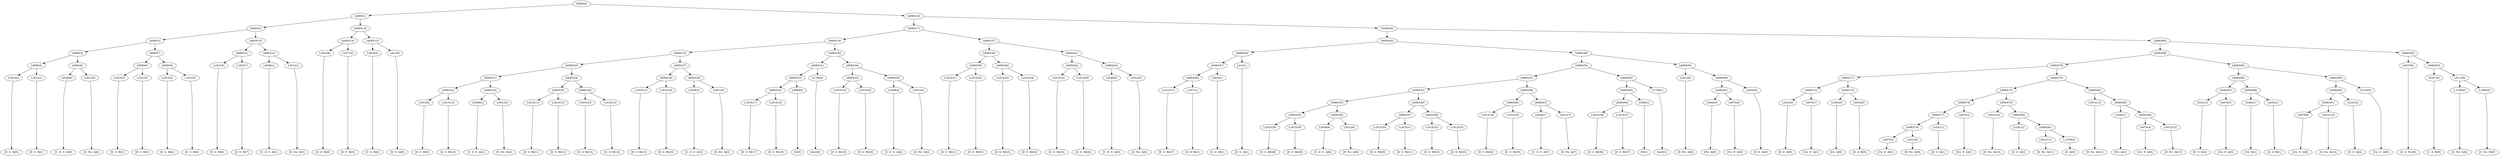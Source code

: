 digraph sample{
"L1815(0)"->"[D  G  B](0)"
"L1815(1)"->"[D  G  B](1)"
"L6083(5)"->"L1815(0)"
"L6083(5)"->"L1815(1)"
"L4546(0)"->"[C  D  G  A](0)"
"L3012(0)"->"[D  Fis  A](0)"
"L6083(6)"->"L4546(0)"
"L6083(6)"->"L3012(0)"
"L6083(4)"->"L6083(5)"
"L6083(4)"->"L6083(6)"
"L1815(2)"->"[D  G  B](2)"
"L1815(3)"->"[D  G  B](3)"
"L6083(8)"->"L1815(2)"
"L6083(8)"->"L1815(3)"
"L1815(4)"->"[D  G  B](4)"
"L1815(5)"->"[D  G  B](5)"
"L6083(9)"->"L1815(4)"
"L6083(9)"->"L1815(5)"
"L6083(7)"->"L6083(8)"
"L6083(7)"->"L6083(9)"
"L6083(3)"->"L6083(4)"
"L6083(3)"->"L6083(7)"
"L1815(6)"->"[D  G  B](6)"
"L1815(7)"->"[D  G  B](7)"
"L6083(11)"->"L1815(6)"
"L6083(11)"->"L1815(7)"
"L4546(1)"->"[C  D  G  A](1)"
"L3012(1)"->"[D  Fis  A](1)"
"L6083(12)"->"L4546(1)"
"L6083(12)"->"L3012(1)"
"L6083(10)"->"L6083(11)"
"L6083(10)"->"L6083(12)"
"L6083(2)"->"L6083(3)"
"L6083(2)"->"L6083(10)"
"L1815(8)"->"[D  G  B](8)"
"L1971(0)"->"[D  E  B](0)"
"L6083(14)"->"L1815(8)"
"L6083(14)"->"L1971(0)"
"L3634(0)"->"[C  G  B](0)"
"L413(0)"->"[D  G  A](0)"
"L6083(15)"->"L3634(0)"
"L6083(15)"->"L413(0)"
"L6083(13)"->"L6083(14)"
"L6083(13)"->"L6083(15)"
"L6083(1)"->"L6083(2)"
"L6083(1)"->"L6083(13)"
"L1815(9)"->"[D  G  B](9)"
"L1815(10)"->"[D  G  B](10)"
"L6083(22)"->"L1815(9)"
"L6083(22)"->"L1815(10)"
"L4546(2)"->"[C  D  G  A](2)"
"L3012(2)"->"[D  Fis  A](2)"
"L6083(23)"->"L4546(2)"
"L6083(23)"->"L3012(2)"
"L6083(21)"->"L6083(22)"
"L6083(21)"->"L6083(23)"
"L1815(11)"->"[D  G  B](11)"
"L1815(12)"->"[D  G  B](12)"
"L6083(25)"->"L1815(11)"
"L6083(25)"->"L1815(12)"
"L1815(13)"->"[D  G  B](13)"
"L1815(14)"->"[D  G  B](14)"
"L6083(26)"->"L1815(13)"
"L6083(26)"->"L1815(14)"
"L6083(24)"->"L6083(25)"
"L6083(24)"->"L6083(26)"
"L6083(20)"->"L6083(21)"
"L6083(20)"->"L6083(24)"
"L1815(15)"->"[D  G  B](15)"
"L1815(16)"->"[D  G  B](16)"
"L6083(28)"->"L1815(15)"
"L6083(28)"->"L1815(16)"
"L4546(3)"->"[C  D  G  A](3)"
"L3012(3)"->"[D  Fis  A](3)"
"L6083(29)"->"L4546(3)"
"L6083(29)"->"L3012(3)"
"L6083(27)"->"L6083(28)"
"L6083(27)"->"L6083(29)"
"L6083(19)"->"L6083(20)"
"L6083(19)"->"L6083(27)"
"L1815(17)"->"[D  G  B](17)"
"L1815(18)"->"[D  G  B](18)"
"L6083(33)"->"L1815(17)"
"L6083(33)"->"L1815(18)"
"L3980(0)"->"[G](0)"
"L6083(32)"->"L6083(33)"
"L6083(32)"->"L3980(0)"
"L1758(0)"->"[rest](0)"
"L6083(31)"->"L6083(32)"
"L6083(31)"->"L1758(0)"
"L1815(19)"->"[D  G  B](19)"
"L1815(20)"->"[D  G  B](20)"
"L6083(35)"->"L1815(19)"
"L6083(35)"->"L1815(20)"
"L4546(4)"->"[C  D  G  A](4)"
"L3012(4)"->"[D  Fis  A](4)"
"L6083(36)"->"L4546(4)"
"L6083(36)"->"L3012(4)"
"L6083(34)"->"L6083(35)"
"L6083(34)"->"L6083(36)"
"L6083(30)"->"L6083(31)"
"L6083(30)"->"L6083(34)"
"L6083(18)"->"L6083(19)"
"L6083(18)"->"L6083(30)"
"L1815(21)"->"[D  G  B](21)"
"L1815(22)"->"[D  G  B](22)"
"L6083(39)"->"L1815(21)"
"L6083(39)"->"L1815(22)"
"L1815(23)"->"[D  G  B](23)"
"L1815(24)"->"[D  G  B](24)"
"L6083(40)"->"L1815(23)"
"L6083(40)"->"L1815(24)"
"L6083(38)"->"L6083(39)"
"L6083(38)"->"L6083(40)"
"L1815(25)"->"[D  G  B](25)"
"L1815(26)"->"[D  G  B](26)"
"L6083(42)"->"L1815(25)"
"L6083(42)"->"L1815(26)"
"L4546(5)"->"[C  D  G  A](5)"
"L3012(5)"->"[D  Fis  A](5)"
"L6083(43)"->"L4546(5)"
"L6083(43)"->"L3012(5)"
"L6083(41)"->"L6083(42)"
"L6083(41)"->"L6083(43)"
"L6083(37)"->"L6083(38)"
"L6083(37)"->"L6083(41)"
"L6083(17)"->"L6083(18)"
"L6083(17)"->"L6083(37)"
"L1815(27)"->"[D  G  B](27)"
"L1971(1)"->"[D  E  B](1)"
"L6083(48)"->"L1815(27)"
"L6083(48)"->"L1971(1)"
"L3634(1)"->"[C  G  B](1)"
"L6083(47)"->"L6083(48)"
"L6083(47)"->"L3634(1)"
"L413(1)"->"[D  G  A](1)"
"L6083(46)"->"L6083(47)"
"L6083(46)"->"L413(1)"
"L1815(28)"->"[D  G  B](28)"
"L1815(29)"->"[D  G  B](29)"
"L6083(54)"->"L1815(28)"
"L6083(54)"->"L1815(29)"
"L4546(6)"->"[C  D  G  A](6)"
"L3012(6)"->"[D  Fis  A](6)"
"L6083(55)"->"L4546(6)"
"L6083(55)"->"L3012(6)"
"L6083(53)"->"L6083(54)"
"L6083(53)"->"L6083(55)"
"L1815(30)"->"[D  G  B](30)"
"L1815(31)"->"[D  G  B](31)"
"L6083(57)"->"L1815(30)"
"L6083(57)"->"L1815(31)"
"L1815(32)"->"[D  G  B](32)"
"L1815(33)"->"[D  G  B](33)"
"L6083(58)"->"L1815(32)"
"L6083(58)"->"L1815(33)"
"L6083(56)"->"L6083(57)"
"L6083(56)"->"L6083(58)"
"L6083(52)"->"L6083(53)"
"L6083(52)"->"L6083(56)"
"L1815(34)"->"[D  G  B](34)"
"L1815(35)"->"[D  G  B](35)"
"L6083(60)"->"L1815(34)"
"L6083(60)"->"L1815(35)"
"L4546(7)"->"[C  D  G  A](7)"
"L3012(7)"->"[D  Fis  A](7)"
"L6083(61)"->"L4546(7)"
"L6083(61)"->"L3012(7)"
"L6083(59)"->"L6083(60)"
"L6083(59)"->"L6083(61)"
"L6083(51)"->"L6083(52)"
"L6083(51)"->"L6083(59)"
"L1815(36)"->"[D  G  B](36)"
"L1815(37)"->"[D  G  B](37)"
"L6083(64)"->"L1815(36)"
"L6083(64)"->"L1815(37)"
"L3980(1)"->"[G](1)"
"L6083(63)"->"L6083(64)"
"L6083(63)"->"L3980(1)"
"L1758(1)"->"[rest](1)"
"L6083(62)"->"L6083(63)"
"L6083(62)"->"L1758(1)"
"L6083(50)"->"L6083(51)"
"L6083(50)"->"L6083(62)"
"L3012(8)"->"[D  Fis  A](8)"
"L3444(0)"->"[Fis  A](0)"
"L4970(0)"->"[Cis  E  A](0)"
"L6083(67)"->"L3444(0)"
"L6083(67)"->"L4970(0)"
"L4018(0)"->"[D  E  A](0)"
"L6083(66)"->"L6083(67)"
"L6083(66)"->"L4018(0)"
"L6083(65)"->"L3012(8)"
"L6083(65)"->"L6083(66)"
"L6083(49)"->"L6083(50)"
"L6083(49)"->"L6083(65)"
"L6083(45)"->"L6083(46)"
"L6083(45)"->"L6083(49)"
"L3241(0)"->"[E  G  A](0)"
"L4970(1)"->"[Cis  E  A](1)"
"L6083(72)"->"L3241(0)"
"L6083(72)"->"L4970(1)"
"L5365(0)"->"[Cis  A](0)"
"L4352(0)"->"[D  A  B](0)"
"L6083(73)"->"L5365(0)"
"L6083(73)"->"L4352(0)"
"L6083(71)"->"L6083(72)"
"L6083(71)"->"L6083(73)"
"L4970(2)"->"[Cis  E  A](2)"
"L3012(9)"->"[D  Fis  A](9)"
"L6083(78)"->"L4970(2)"
"L6083(78)"->"L3012(9)"
"L3241(1)"->"[E  G  A](1)"
"L6083(77)"->"L6083(78)"
"L6083(77)"->"L3241(1)"
"L4970(3)"->"[Cis  E  A](3)"
"L6083(76)"->"L6083(77)"
"L6083(76)"->"L4970(3)"
"L3012(10)"->"[D  Fis  A](10)"
"L3241(2)"->"[E  G  A](2)"
"L3012(11)"->"[D  Fis  A](11)"
"L-1978(0)"->"[E  A](0)"
"L6083(81)"->"L3012(11)"
"L6083(81)"->"L-1978(0)"
"L6083(80)"->"L3241(2)"
"L6083(80)"->"L6083(81)"
"L6083(79)"->"L3012(10)"
"L6083(79)"->"L6083(80)"
"L6083(75)"->"L6083(76)"
"L6083(75)"->"L6083(79)"
"L3012(12)"->"[D  Fis  A](12)"
"L3444(1)"->"[Fis  A](1)"
"L4970(4)"->"[Cis  E  A](4)"
"L3012(13)"->"[D  Fis  A](13)"
"L6083(84)"->"L4970(4)"
"L6083(84)"->"L3012(13)"
"L6083(83)"->"L3444(1)"
"L6083(83)"->"L6083(84)"
"L6083(82)"->"L3012(12)"
"L6083(82)"->"L6083(83)"
"L6083(74)"->"L6083(75)"
"L6083(74)"->"L6083(82)"
"L6083(70)"->"L6083(71)"
"L6083(70)"->"L6083(74)"
"L3241(3)"->"[E  G  A](3)"
"L4970(5)"->"[Cis  E  A](5)"
"L6083(87)"->"L3241(3)"
"L6083(87)"->"L4970(5)"
"L5365(1)"->"[Cis  A](1)"
"L4352(1)"->"[D  A  B](1)"
"L6083(88)"->"L5365(1)"
"L6083(88)"->"L4352(1)"
"L6083(86)"->"L6083(87)"
"L6083(86)"->"L6083(88)"
"L4970(6)"->"[Cis  E  A](6)"
"L3012(14)"->"[D  Fis  A](14)"
"L6083(91)"->"L4970(6)"
"L6083(91)"->"L3012(14)"
"L3241(4)"->"[E  G  A](4)"
"L6083(90)"->"L6083(91)"
"L6083(90)"->"L3241(4)"
"L3135(0)"->"[Cis  G  A](0)"
"L6083(89)"->"L6083(90)"
"L6083(89)"->"L3135(0)"
"L6083(85)"->"L6083(86)"
"L6083(85)"->"L6083(89)"
"L6083(69)"->"L6083(70)"
"L6083(69)"->"L6083(85)"
"L4070(0)"->"[D  E  Fis](0)"
"L5207(0)"->"[C  A  B](0)"
"L-2109(0)"->"[E  Fis  G](0)"
"L-2083(0)"->"[C  Cis  D](0)"
"L5113(0)"->"L-2109(0)"
"L5113(0)"->"L-2083(0)"
"L6083(93)"->"L5207(0)"
"L6083(93)"->"L5113(0)"
"L6083(92)"->"L4070(0)"
"L6083(92)"->"L6083(93)"
"L6083(68)"->"L6083(69)"
"L6083(68)"->"L6083(92)"
"L6083(44)"->"L6083(45)"
"L6083(44)"->"L6083(68)"
"L6083(16)"->"L6083(17)"
"L6083(16)"->"L6083(44)"
"L6083(0)"->"L6083(1)"
"L6083(0)"->"L6083(16)"
{rank = min; "L6083(0)"}
{rank = same; "L6083(1)"; "L6083(16)";}
{rank = same; "L6083(2)"; "L6083(13)"; "L6083(17)"; "L6083(44)";}
{rank = same; "L6083(3)"; "L6083(10)"; "L6083(14)"; "L6083(15)"; "L6083(18)"; "L6083(37)"; "L6083(45)"; "L6083(68)";}
{rank = same; "L6083(4)"; "L6083(7)"; "L6083(11)"; "L6083(12)"; "L1815(8)"; "L1971(0)"; "L3634(0)"; "L413(0)"; "L6083(19)"; "L6083(30)"; "L6083(38)"; "L6083(41)"; "L6083(46)"; "L6083(49)"; "L6083(69)"; "L6083(92)";}
{rank = same; "L6083(5)"; "L6083(6)"; "L6083(8)"; "L6083(9)"; "L1815(6)"; "L1815(7)"; "L4546(1)"; "L3012(1)"; "L6083(20)"; "L6083(27)"; "L6083(31)"; "L6083(34)"; "L6083(39)"; "L6083(40)"; "L6083(42)"; "L6083(43)"; "L6083(47)"; "L413(1)"; "L6083(50)"; "L6083(65)"; "L6083(70)"; "L6083(85)"; "L4070(0)"; "L6083(93)";}
{rank = same; "L1815(0)"; "L1815(1)"; "L4546(0)"; "L3012(0)"; "L1815(2)"; "L1815(3)"; "L1815(4)"; "L1815(5)"; "L6083(21)"; "L6083(24)"; "L6083(28)"; "L6083(29)"; "L6083(32)"; "L1758(0)"; "L6083(35)"; "L6083(36)"; "L1815(21)"; "L1815(22)"; "L1815(23)"; "L1815(24)"; "L1815(25)"; "L1815(26)"; "L4546(5)"; "L3012(5)"; "L6083(48)"; "L3634(1)"; "L6083(51)"; "L6083(62)"; "L3012(8)"; "L6083(66)"; "L6083(71)"; "L6083(74)"; "L6083(86)"; "L6083(89)"; "L5207(0)"; "L5113(0)";}
{rank = same; "L6083(22)"; "L6083(23)"; "L6083(25)"; "L6083(26)"; "L1815(15)"; "L1815(16)"; "L4546(3)"; "L3012(3)"; "L6083(33)"; "L3980(0)"; "L1815(19)"; "L1815(20)"; "L4546(4)"; "L3012(4)"; "L1815(27)"; "L1971(1)"; "L6083(52)"; "L6083(59)"; "L6083(63)"; "L1758(1)"; "L6083(67)"; "L4018(0)"; "L6083(72)"; "L6083(73)"; "L6083(75)"; "L6083(82)"; "L6083(87)"; "L6083(88)"; "L6083(90)"; "L3135(0)"; "L-2109(0)"; "L-2083(0)";}
{rank = same; "L1815(9)"; "L1815(10)"; "L4546(2)"; "L3012(2)"; "L1815(11)"; "L1815(12)"; "L1815(13)"; "L1815(14)"; "L1815(17)"; "L1815(18)"; "L6083(53)"; "L6083(56)"; "L6083(60)"; "L6083(61)"; "L6083(64)"; "L3980(1)"; "L3444(0)"; "L4970(0)"; "L3241(0)"; "L4970(1)"; "L5365(0)"; "L4352(0)"; "L6083(76)"; "L6083(79)"; "L3012(12)"; "L6083(83)"; "L3241(3)"; "L4970(5)"; "L5365(1)"; "L4352(1)"; "L6083(91)"; "L3241(4)";}
{rank = same; "L6083(54)"; "L6083(55)"; "L6083(57)"; "L6083(58)"; "L1815(34)"; "L1815(35)"; "L4546(7)"; "L3012(7)"; "L1815(36)"; "L1815(37)"; "L6083(77)"; "L4970(3)"; "L3012(10)"; "L6083(80)"; "L3444(1)"; "L6083(84)"; "L4970(6)"; "L3012(14)";}
{rank = same; "L1815(28)"; "L1815(29)"; "L4546(6)"; "L3012(6)"; "L1815(30)"; "L1815(31)"; "L1815(32)"; "L1815(33)"; "L6083(78)"; "L3241(1)"; "L3241(2)"; "L6083(81)"; "L4970(4)"; "L3012(13)";}
{rank = same; "L4970(2)"; "L3012(9)"; "L3012(11)"; "L-1978(0)";}
{rank = max; "[C  A  B](0)"; "[C  Cis  D](0)"; "[C  D  G  A](0)"; "[C  D  G  A](1)"; "[C  D  G  A](2)"; "[C  D  G  A](3)"; "[C  D  G  A](4)"; "[C  D  G  A](5)"; "[C  D  G  A](6)"; "[C  D  G  A](7)"; "[C  G  B](0)"; "[C  G  B](1)"; "[Cis  A](0)"; "[Cis  A](1)"; "[Cis  E  A](0)"; "[Cis  E  A](1)"; "[Cis  E  A](2)"; "[Cis  E  A](3)"; "[Cis  E  A](4)"; "[Cis  E  A](5)"; "[Cis  E  A](6)"; "[Cis  G  A](0)"; "[D  A  B](0)"; "[D  A  B](1)"; "[D  E  A](0)"; "[D  E  B](0)"; "[D  E  B](1)"; "[D  E  Fis](0)"; "[D  Fis  A](0)"; "[D  Fis  A](1)"; "[D  Fis  A](10)"; "[D  Fis  A](11)"; "[D  Fis  A](12)"; "[D  Fis  A](13)"; "[D  Fis  A](14)"; "[D  Fis  A](2)"; "[D  Fis  A](3)"; "[D  Fis  A](4)"; "[D  Fis  A](5)"; "[D  Fis  A](6)"; "[D  Fis  A](7)"; "[D  Fis  A](8)"; "[D  Fis  A](9)"; "[D  G  A](0)"; "[D  G  A](1)"; "[D  G  B](0)"; "[D  G  B](1)"; "[D  G  B](10)"; "[D  G  B](11)"; "[D  G  B](12)"; "[D  G  B](13)"; "[D  G  B](14)"; "[D  G  B](15)"; "[D  G  B](16)"; "[D  G  B](17)"; "[D  G  B](18)"; "[D  G  B](19)"; "[D  G  B](2)"; "[D  G  B](20)"; "[D  G  B](21)"; "[D  G  B](22)"; "[D  G  B](23)"; "[D  G  B](24)"; "[D  G  B](25)"; "[D  G  B](26)"; "[D  G  B](27)"; "[D  G  B](28)"; "[D  G  B](29)"; "[D  G  B](3)"; "[D  G  B](30)"; "[D  G  B](31)"; "[D  G  B](32)"; "[D  G  B](33)"; "[D  G  B](34)"; "[D  G  B](35)"; "[D  G  B](36)"; "[D  G  B](37)"; "[D  G  B](4)"; "[D  G  B](5)"; "[D  G  B](6)"; "[D  G  B](7)"; "[D  G  B](8)"; "[D  G  B](9)"; "[E  A](0)"; "[E  Fis  G](0)"; "[E  G  A](0)"; "[E  G  A](1)"; "[E  G  A](2)"; "[E  G  A](3)"; "[E  G  A](4)"; "[Fis  A](0)"; "[Fis  A](1)"; "[G](0)"; "[G](1)"; "[rest](0)"; "[rest](1)";}
}